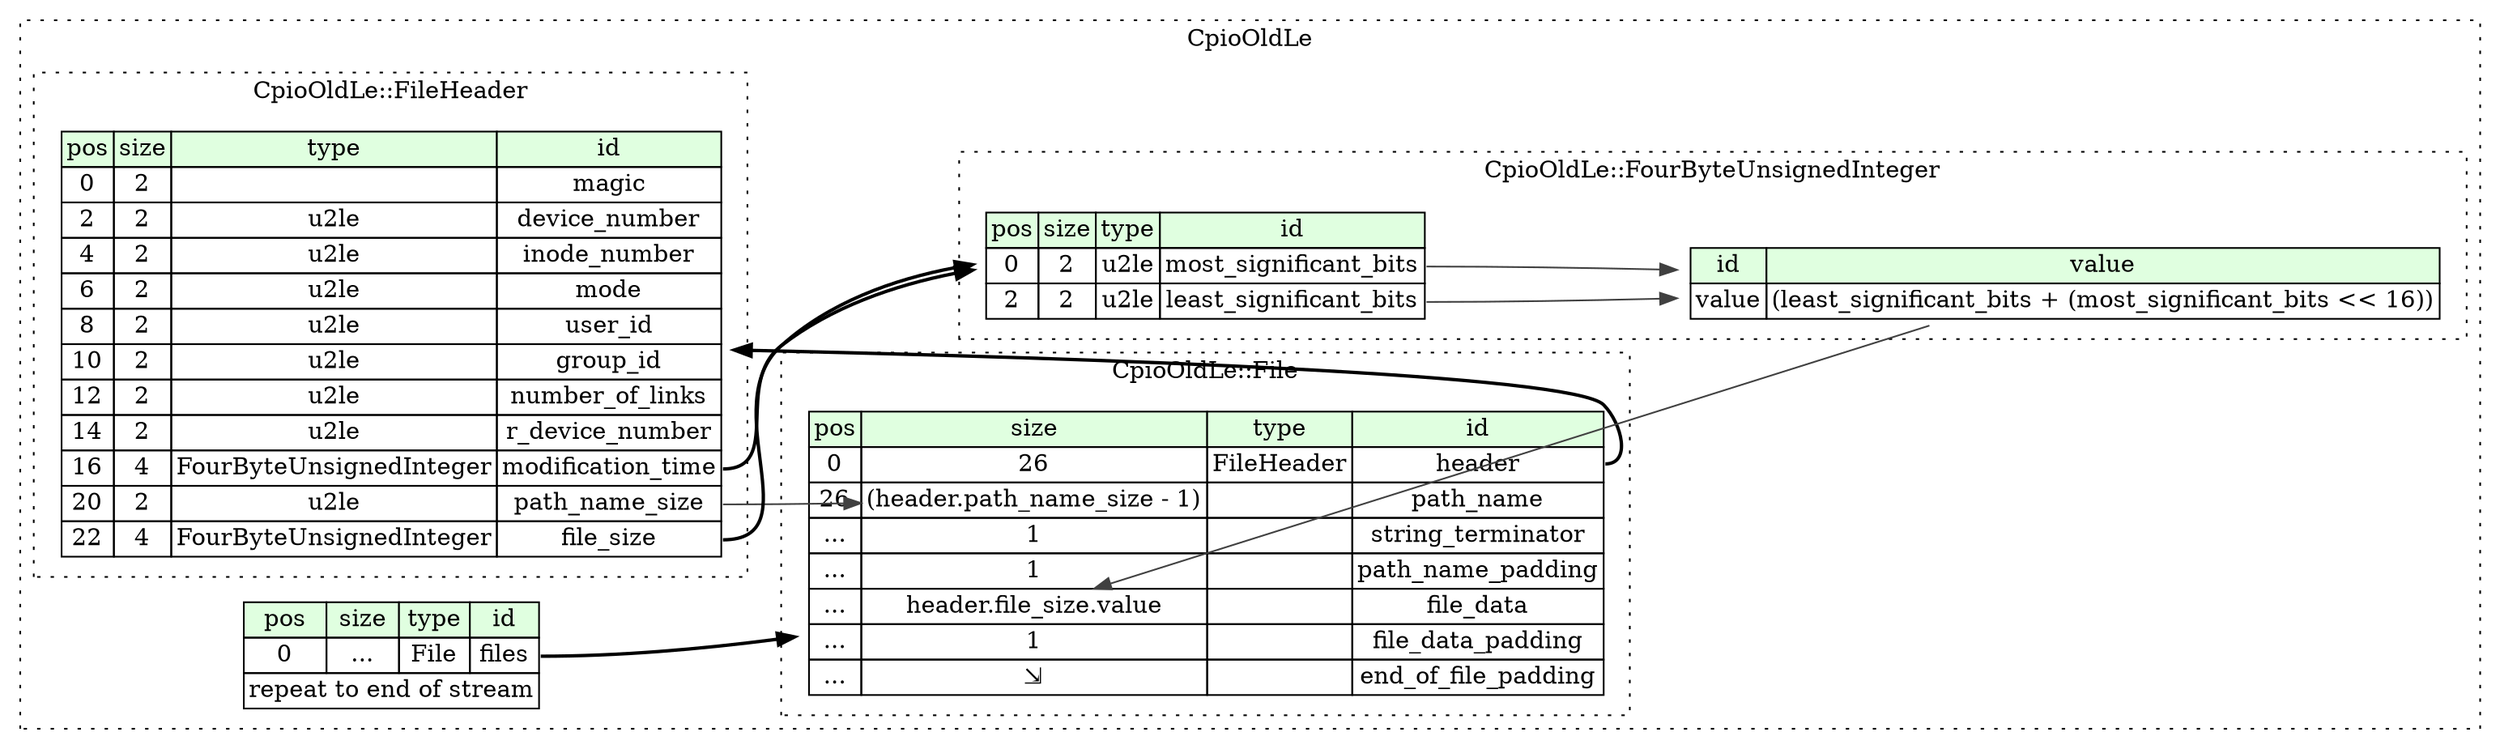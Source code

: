digraph {
	rankdir=LR;
	node [shape=plaintext];
	subgraph cluster__cpio_old_le {
		label="CpioOldLe";
		graph[style=dotted];

		cpio_old_le__seq [label=<<TABLE BORDER="0" CELLBORDER="1" CELLSPACING="0">
			<TR><TD BGCOLOR="#E0FFE0">pos</TD><TD BGCOLOR="#E0FFE0">size</TD><TD BGCOLOR="#E0FFE0">type</TD><TD BGCOLOR="#E0FFE0">id</TD></TR>
			<TR><TD PORT="files_pos">0</TD><TD PORT="files_size">...</TD><TD>File</TD><TD PORT="files_type">files</TD></TR>
			<TR><TD COLSPAN="4" PORT="files__repeat">repeat to end of stream</TD></TR>
		</TABLE>>];
		subgraph cluster__file {
			label="CpioOldLe::File";
			graph[style=dotted];

			file__seq [label=<<TABLE BORDER="0" CELLBORDER="1" CELLSPACING="0">
				<TR><TD BGCOLOR="#E0FFE0">pos</TD><TD BGCOLOR="#E0FFE0">size</TD><TD BGCOLOR="#E0FFE0">type</TD><TD BGCOLOR="#E0FFE0">id</TD></TR>
				<TR><TD PORT="header_pos">0</TD><TD PORT="header_size">26</TD><TD>FileHeader</TD><TD PORT="header_type">header</TD></TR>
				<TR><TD PORT="path_name_pos">26</TD><TD PORT="path_name_size">(header.path_name_size - 1)</TD><TD></TD><TD PORT="path_name_type">path_name</TD></TR>
				<TR><TD PORT="string_terminator_pos">...</TD><TD PORT="string_terminator_size">1</TD><TD></TD><TD PORT="string_terminator_type">string_terminator</TD></TR>
				<TR><TD PORT="path_name_padding_pos">...</TD><TD PORT="path_name_padding_size">1</TD><TD></TD><TD PORT="path_name_padding_type">path_name_padding</TD></TR>
				<TR><TD PORT="file_data_pos">...</TD><TD PORT="file_data_size">header.file_size.value</TD><TD></TD><TD PORT="file_data_type">file_data</TD></TR>
				<TR><TD PORT="file_data_padding_pos">...</TD><TD PORT="file_data_padding_size">1</TD><TD></TD><TD PORT="file_data_padding_type">file_data_padding</TD></TR>
				<TR><TD PORT="end_of_file_padding_pos">...</TD><TD PORT="end_of_file_padding_size">⇲</TD><TD></TD><TD PORT="end_of_file_padding_type">end_of_file_padding</TD></TR>
			</TABLE>>];
		}
		subgraph cluster__file_header {
			label="CpioOldLe::FileHeader";
			graph[style=dotted];

			file_header__seq [label=<<TABLE BORDER="0" CELLBORDER="1" CELLSPACING="0">
				<TR><TD BGCOLOR="#E0FFE0">pos</TD><TD BGCOLOR="#E0FFE0">size</TD><TD BGCOLOR="#E0FFE0">type</TD><TD BGCOLOR="#E0FFE0">id</TD></TR>
				<TR><TD PORT="magic_pos">0</TD><TD PORT="magic_size">2</TD><TD></TD><TD PORT="magic_type">magic</TD></TR>
				<TR><TD PORT="device_number_pos">2</TD><TD PORT="device_number_size">2</TD><TD>u2le</TD><TD PORT="device_number_type">device_number</TD></TR>
				<TR><TD PORT="inode_number_pos">4</TD><TD PORT="inode_number_size">2</TD><TD>u2le</TD><TD PORT="inode_number_type">inode_number</TD></TR>
				<TR><TD PORT="mode_pos">6</TD><TD PORT="mode_size">2</TD><TD>u2le</TD><TD PORT="mode_type">mode</TD></TR>
				<TR><TD PORT="user_id_pos">8</TD><TD PORT="user_id_size">2</TD><TD>u2le</TD><TD PORT="user_id_type">user_id</TD></TR>
				<TR><TD PORT="group_id_pos">10</TD><TD PORT="group_id_size">2</TD><TD>u2le</TD><TD PORT="group_id_type">group_id</TD></TR>
				<TR><TD PORT="number_of_links_pos">12</TD><TD PORT="number_of_links_size">2</TD><TD>u2le</TD><TD PORT="number_of_links_type">number_of_links</TD></TR>
				<TR><TD PORT="r_device_number_pos">14</TD><TD PORT="r_device_number_size">2</TD><TD>u2le</TD><TD PORT="r_device_number_type">r_device_number</TD></TR>
				<TR><TD PORT="modification_time_pos">16</TD><TD PORT="modification_time_size">4</TD><TD>FourByteUnsignedInteger</TD><TD PORT="modification_time_type">modification_time</TD></TR>
				<TR><TD PORT="path_name_size_pos">20</TD><TD PORT="path_name_size_size">2</TD><TD>u2le</TD><TD PORT="path_name_size_type">path_name_size</TD></TR>
				<TR><TD PORT="file_size_pos">22</TD><TD PORT="file_size_size">4</TD><TD>FourByteUnsignedInteger</TD><TD PORT="file_size_type">file_size</TD></TR>
			</TABLE>>];
		}
		subgraph cluster__four_byte_unsigned_integer {
			label="CpioOldLe::FourByteUnsignedInteger";
			graph[style=dotted];

			four_byte_unsigned_integer__seq [label=<<TABLE BORDER="0" CELLBORDER="1" CELLSPACING="0">
				<TR><TD BGCOLOR="#E0FFE0">pos</TD><TD BGCOLOR="#E0FFE0">size</TD><TD BGCOLOR="#E0FFE0">type</TD><TD BGCOLOR="#E0FFE0">id</TD></TR>
				<TR><TD PORT="most_significant_bits_pos">0</TD><TD PORT="most_significant_bits_size">2</TD><TD>u2le</TD><TD PORT="most_significant_bits_type">most_significant_bits</TD></TR>
				<TR><TD PORT="least_significant_bits_pos">2</TD><TD PORT="least_significant_bits_size">2</TD><TD>u2le</TD><TD PORT="least_significant_bits_type">least_significant_bits</TD></TR>
			</TABLE>>];
			four_byte_unsigned_integer__inst__value [label=<<TABLE BORDER="0" CELLBORDER="1" CELLSPACING="0">
				<TR><TD BGCOLOR="#E0FFE0">id</TD><TD BGCOLOR="#E0FFE0">value</TD></TR>
				<TR><TD>value</TD><TD>(least_significant_bits + (most_significant_bits &lt;&lt; 16))</TD></TR>
			</TABLE>>];
		}
	}
	cpio_old_le__seq:files_type -> file__seq [style=bold];
	file__seq:header_type -> file_header__seq [style=bold];
	file_header__seq:path_name_size_type -> file__seq:path_name_size [color="#404040"];
	four_byte_unsigned_integer__inst__value:value_type -> file__seq:file_data_size [color="#404040"];
	file_header__seq:modification_time_type -> four_byte_unsigned_integer__seq [style=bold];
	file_header__seq:file_size_type -> four_byte_unsigned_integer__seq [style=bold];
	four_byte_unsigned_integer__seq:least_significant_bits_type -> four_byte_unsigned_integer__inst__value [color="#404040"];
	four_byte_unsigned_integer__seq:most_significant_bits_type -> four_byte_unsigned_integer__inst__value [color="#404040"];
}
